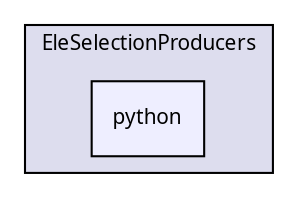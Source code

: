 digraph G {
  compound=true
  node [ fontsize=10, fontname="FreeSans.ttf"];
  edge [ labelfontsize=9, labelfontname="FreeSans.ttf"];
  subgraph clusterdir_7cf510d6406970fb559ffdd7d81ae917 {
    graph [ bgcolor="#ddddee", pencolor="black", label="EleSelectionProducers" fontname="FreeSans.ttf", fontsize=10, URL="dir_7cf510d6406970fb559ffdd7d81ae917.html"]
  dir_ac0eb1c1b6732cbe63abd8e0c514d7a8 [shape=box, label="python", style="filled", fillcolor="#eeeeff", pencolor="black", URL="dir_ac0eb1c1b6732cbe63abd8e0c514d7a8.html"];
  }
}
